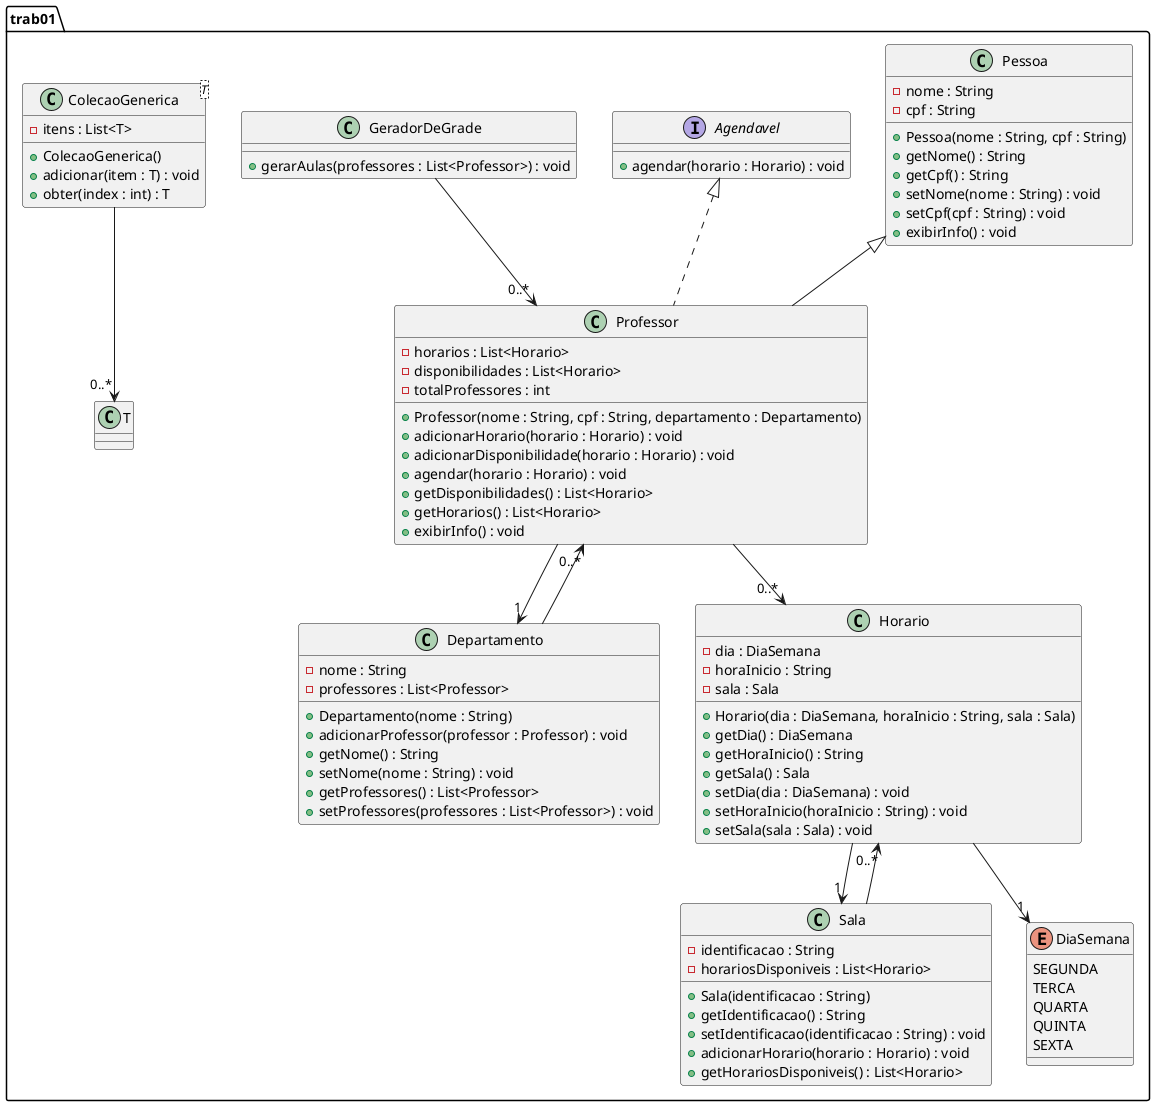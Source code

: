 @startuml trab01

package trab01 {
    class Pessoa {
        - nome : String
        - cpf : String
        + Pessoa(nome : String, cpf : String)
        + getNome() : String
        + getCpf() : String
        + setNome(nome : String) : void
        + setCpf(cpf : String) : void
        + exibirInfo() : void
    }

    interface Agendavel {
        + agendar(horario : Horario) : void
    }

    class Professor extends Pessoa implements Agendavel {
        - horarios : List<Horario>
        - disponibilidades : List<Horario>
        - totalProfessores : int
        + Professor(nome : String, cpf : String, departamento : Departamento)
        + adicionarHorario(horario : Horario) : void
        + adicionarDisponibilidade(horario : Horario) : void
        + agendar(horario : Horario) : void
        + getDisponibilidades() : List<Horario>
        + getHorarios() : List<Horario>
        + exibirInfo() : void
    }

    class Departamento {
        - nome : String
        - professores : List<Professor>
        + Departamento(nome : String)
        + adicionarProfessor(professor : Professor) : void
        + getNome() : String
        + setNome(nome : String) : void
        + getProfessores() : List<Professor>
        + setProfessores(professores : List<Professor>) : void
    }

    class Sala {
        - identificacao : String
        - horariosDisponiveis : List<Horario>
        + Sala(identificacao : String)
        + getIdentificacao() : String
        + setIdentificacao(identificacao : String) : void
        + adicionarHorario(horario : Horario) : void
        + getHorariosDisponiveis() : List<Horario>
    }

    class Horario {
        - dia : DiaSemana
        - horaInicio : String
        - sala : Sala
        + Horario(dia : DiaSemana, horaInicio : String, sala : Sala)
        + getDia() : DiaSemana
        + getHoraInicio() : String
        + getSala() : Sala
        + setDia(dia : DiaSemana) : void
        + setHoraInicio(horaInicio : String) : void
        + setSala(sala : Sala) : void
    }

    class GeradorDeGrade {
        + gerarAulas(professores : List<Professor>) : void
    }

    class ColecaoGenerica<T> {
        - itens : List<T>
        + ColecaoGenerica()
        + adicionar(item : T) : void
        + obter(index : int) : T
    }

    enum DiaSemana {
        SEGUNDA
        TERCA
        QUARTA
        QUINTA
        SEXTA
    }

    Professor --> "1" Departamento
    Professor --> "0..*" Horario
    Departamento --> "0..*" Professor
    Sala --> "0..*" Horario
    Horario --> "1" Sala
    Horario --> "1" DiaSemana
    GeradorDeGrade --> "0..*" Professor
    ColecaoGenerica --> "0..*" T
}

@enduml

